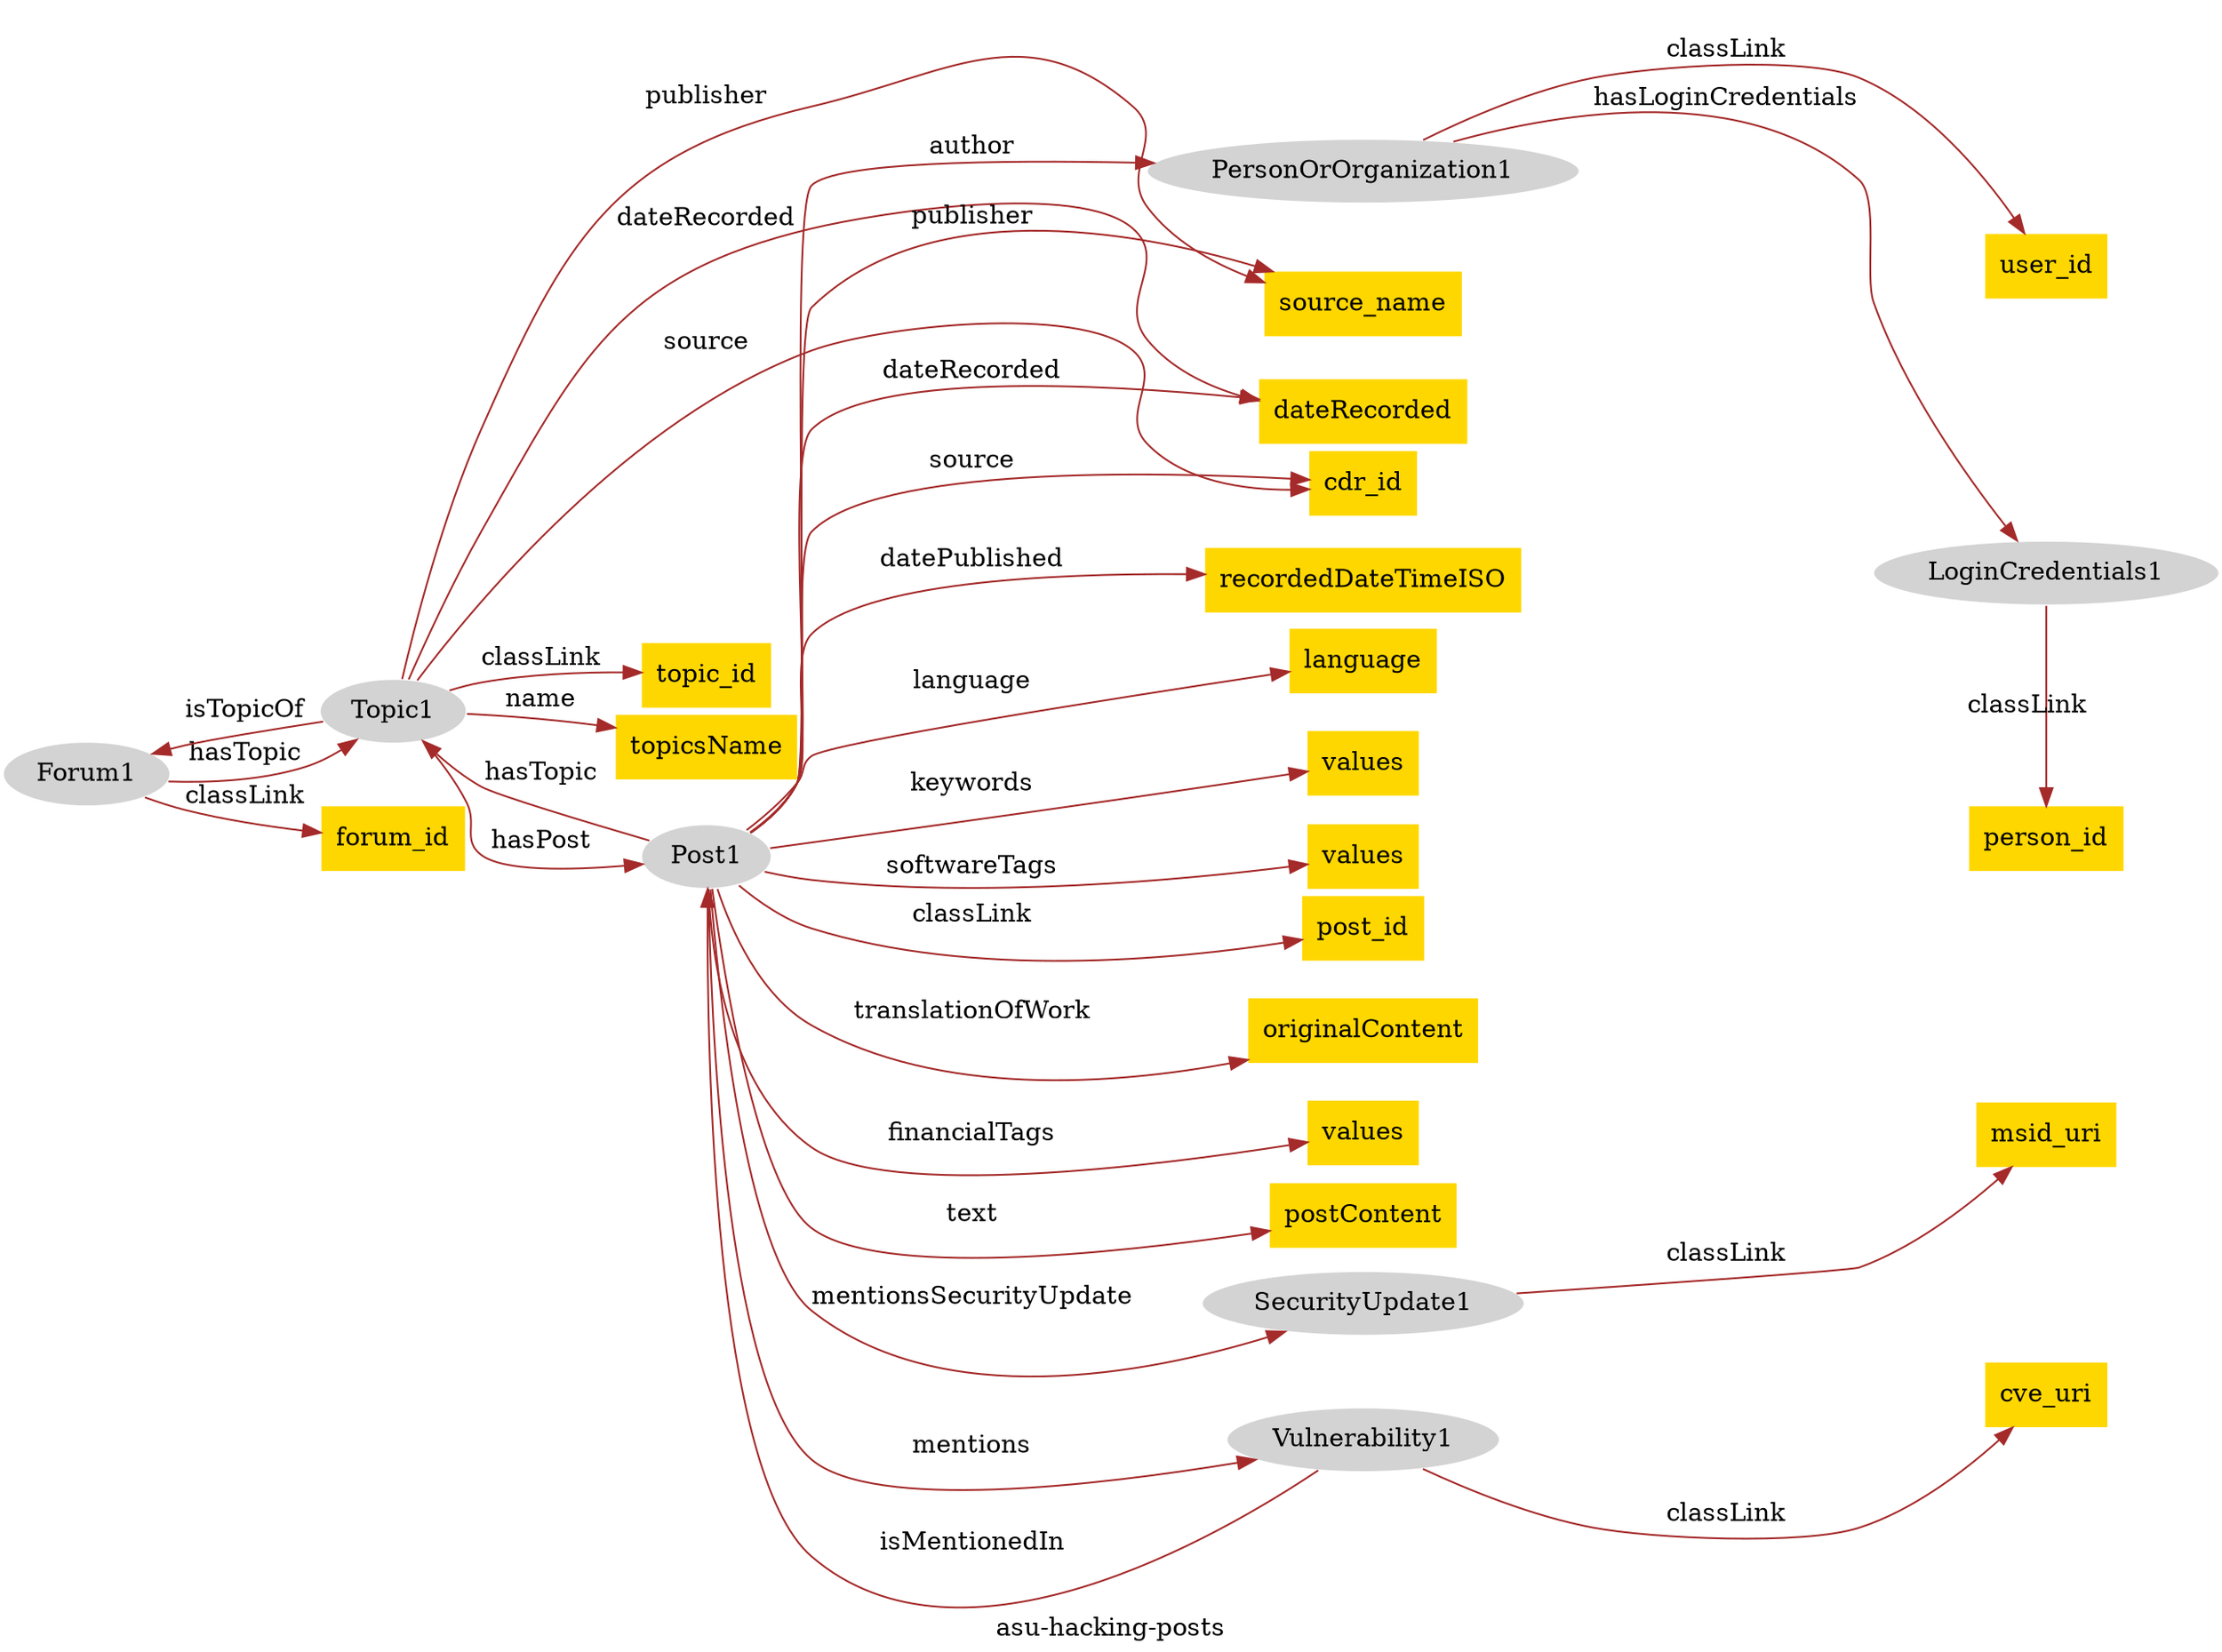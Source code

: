 digraph n0 {
fontcolor="black"
remincross="true"
rankdir=LR
label="asu-hacking-posts"
graph [pad="0.02", nodesep="0.05", ranksep="0.1"];
subgraph cluster {
label="asu-hacking-posts"
n2[style="filled",color="white",fillcolor="lightgray",label="Forum1"];
n3[shape="plaintext",style="filled",fillcolor="gold",label="forum_id"];
n4[style="filled",color="white",fillcolor="lightgray",label="Topic1"];
n5[style="filled",color="white",fillcolor="lightgray",label="LoginCredentials1"];
n6[shape="plaintext",style="filled",fillcolor="gold",label="person_id"];
n7[style="filled",color="white",fillcolor="lightgray",label="PersonOrOrganization1"];
n8[shape="plaintext",style="filled",fillcolor="gold",label="user_id"];
n9[style="filled",color="white",fillcolor="lightgray",label="Post1"];
n10[shape="plaintext",style="filled",fillcolor="gold",label="post_id"];
n11[shape="plaintext",style="filled",fillcolor="gold",label="values"];
n12[shape="plaintext",style="filled",fillcolor="gold",label="values"];
n13[shape="plaintext",style="filled",fillcolor="gold",label="recordedDateTimeISO"];
n14[shape="plaintext",style="filled",fillcolor="gold",label="values"];
n15[shape="plaintext",style="filled",fillcolor="gold",label="language"];
n16[shape="plaintext",style="filled",fillcolor="gold",label="postContent"];
n17[shape="plaintext",style="filled",fillcolor="gold",label="originalContent"];
n18[style="filled",color="white",fillcolor="lightgray",label="SecurityUpdate1"];
n19[shape="plaintext",style="filled",fillcolor="gold",label="msid_uri"];
n20[shape="plaintext",style="filled",fillcolor="gold",label="topic_id"];
n21[shape="plaintext",style="filled",fillcolor="gold",label="dateRecorded"];
n22[shape="plaintext",style="filled",fillcolor="gold",label="topicsName"];
n23[style="filled",color="white",fillcolor="lightgray",label="Vulnerability1"];
n24[shape="plaintext",style="filled",fillcolor="gold",label="cve_uri"];
n25[shape="plaintext",style="filled",fillcolor="gold",label="source_name"];
n26[shape="plaintext",style="filled",fillcolor="gold",label="cdr_id"];
}
n2 -> n3[color="brown",fontcolor="black",label="classLink"]
n2 -> n4[color="brown",fontcolor="black",label="hasTopic"]
n5 -> n6[color="brown",fontcolor="black",label="classLink"]
n7 -> n8[color="brown",fontcolor="black",label="classLink"]
n7 -> n5[color="brown",fontcolor="black",label="hasLoginCredentials"]
n9 -> n10[color="brown",fontcolor="black",label="classLink"]
n9 -> n11[color="brown",fontcolor="black",label="financialTags"]
n9 -> n12[color="brown",fontcolor="black",label="softwareTags"]
n9 -> n7[color="brown",fontcolor="black",label="author"]
n9 -> n13[color="brown",fontcolor="black",label="datePublished"]
n9 -> n14[color="brown",fontcolor="black",label="keywords"]
n9 -> n15[color="brown",fontcolor="black",label="language"]
n9 -> n16[color="brown",fontcolor="black",label="text"]
n9 -> n17[color="brown",fontcolor="black",label="translationOfWork"]
n18 -> n19[color="brown",fontcolor="black",label="classLink"]
n4 -> n20[color="brown",fontcolor="black",label="classLink"]
n4 -> n21[color="brown",fontcolor="black",label="dateRecorded"]
n4 -> n22[color="brown",fontcolor="black",label="name"]
n23 -> n24[color="brown",fontcolor="black",label="classLink"]
n9 -> n4[color="brown",fontcolor="black",label="hasTopic"]
n9 -> n25[color="brown",fontcolor="black",label="publisher"]
n9 -> n18[color="brown",fontcolor="black",label="mentionsSecurityUpdate"]
n4 -> n25[color="brown",fontcolor="black",label="publisher"]
n4 -> n9[color="brown",fontcolor="black",label="hasPost"]
n23 -> n9[color="brown",fontcolor="black",label="isMentionedIn"]
n9 -> n21[color="brown",fontcolor="black",label="dateRecorded"]
n4 -> n2[color="brown",fontcolor="black",label="isTopicOf"]
n9 -> n26[color="brown",fontcolor="black",label="source"]
n9 -> n23[color="brown",fontcolor="black",label="mentions"]
n4 -> n26[color="brown",fontcolor="black",label="source"]

{rank=same n2} ->
{rank=same n4 n3} ->
{rank=same n20 n22 n9} ->
{rank=same n7 n10 n11 n12 n13 n14 n15 n16 n17 n18 n21 n23 n25 n26} ->
{rank=same n5 n6 n24 n19 n8}[style=invis]
}
